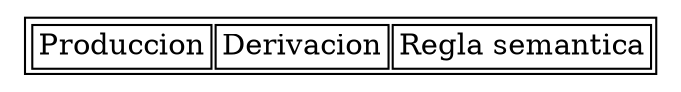  digraph H {
aHtmlTable [
shape=plaintext
label=<
<table border='1' cellborder='1'>
<tr>
<td>Produccion</td>
<td>Derivacion</td>
<td>Regla semantica</td>
</tr>
</table>
>];
}
